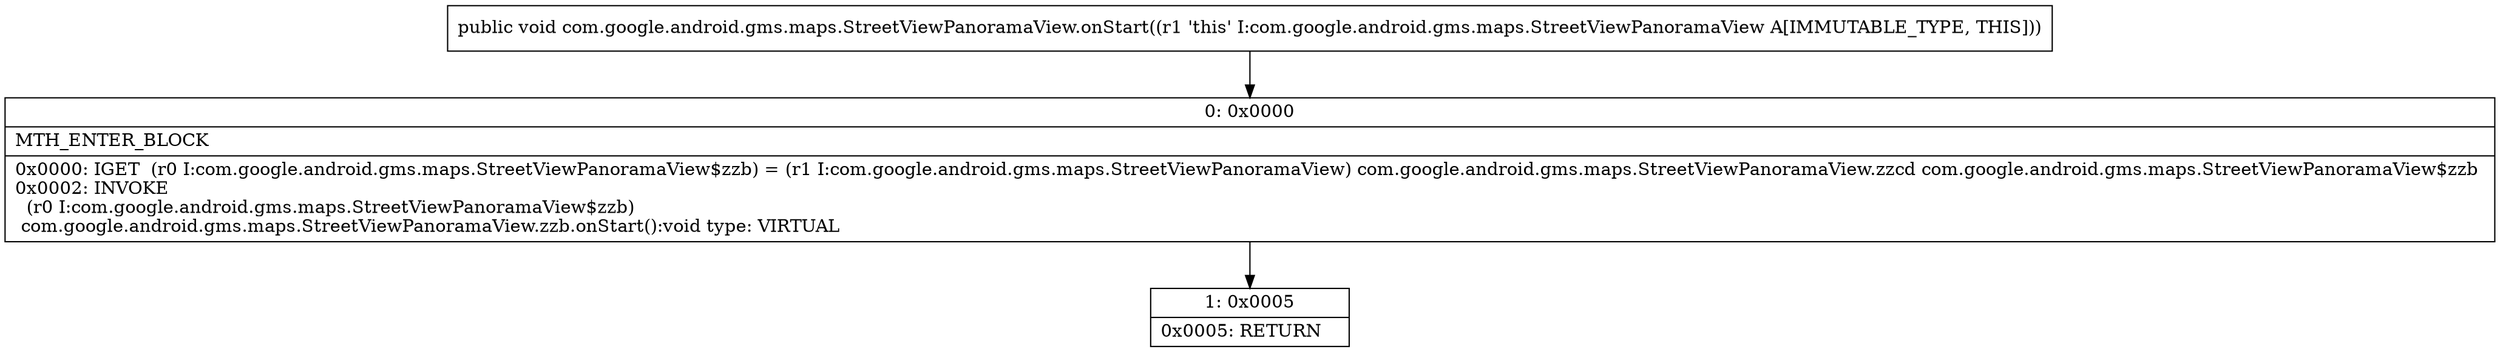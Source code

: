 digraph "CFG forcom.google.android.gms.maps.StreetViewPanoramaView.onStart()V" {
Node_0 [shape=record,label="{0\:\ 0x0000|MTH_ENTER_BLOCK\l|0x0000: IGET  (r0 I:com.google.android.gms.maps.StreetViewPanoramaView$zzb) = (r1 I:com.google.android.gms.maps.StreetViewPanoramaView) com.google.android.gms.maps.StreetViewPanoramaView.zzcd com.google.android.gms.maps.StreetViewPanoramaView$zzb \l0x0002: INVOKE  \l  (r0 I:com.google.android.gms.maps.StreetViewPanoramaView$zzb)\l com.google.android.gms.maps.StreetViewPanoramaView.zzb.onStart():void type: VIRTUAL \l}"];
Node_1 [shape=record,label="{1\:\ 0x0005|0x0005: RETURN   \l}"];
MethodNode[shape=record,label="{public void com.google.android.gms.maps.StreetViewPanoramaView.onStart((r1 'this' I:com.google.android.gms.maps.StreetViewPanoramaView A[IMMUTABLE_TYPE, THIS])) }"];
MethodNode -> Node_0;
Node_0 -> Node_1;
}

